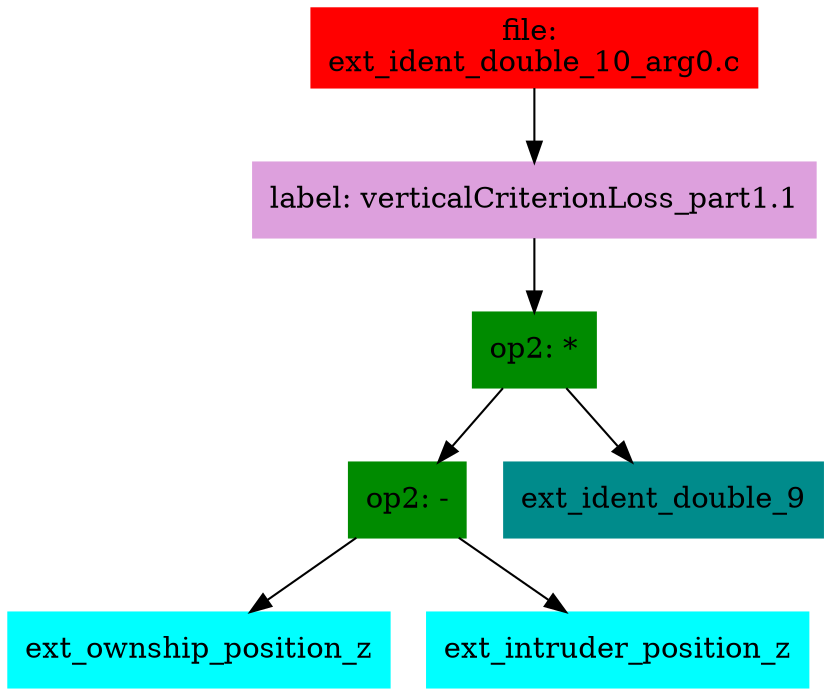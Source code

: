 digraph G {
node [shape=box]

0 [label="file: 
ext_ident_double_10_arg0.c",color=red, style=filled]
1 [label="label: verticalCriterionLoss_part1.1",color=plum, style=filled]
0 -> 1
2 [label="op2: *",color=green4, style=filled]
1 -> 2
3 [label="op2: -",color=green4, style=filled]
2 -> 3
4 [label="ext_ownship_position_z",color=cyan1, style=filled]
3 -> 4
5 [label="ext_intruder_position_z",color=cyan1, style=filled]
3 -> 5
6 [label="ext_ident_double_9",color=cyan4, style=filled]
2 -> 6


}

